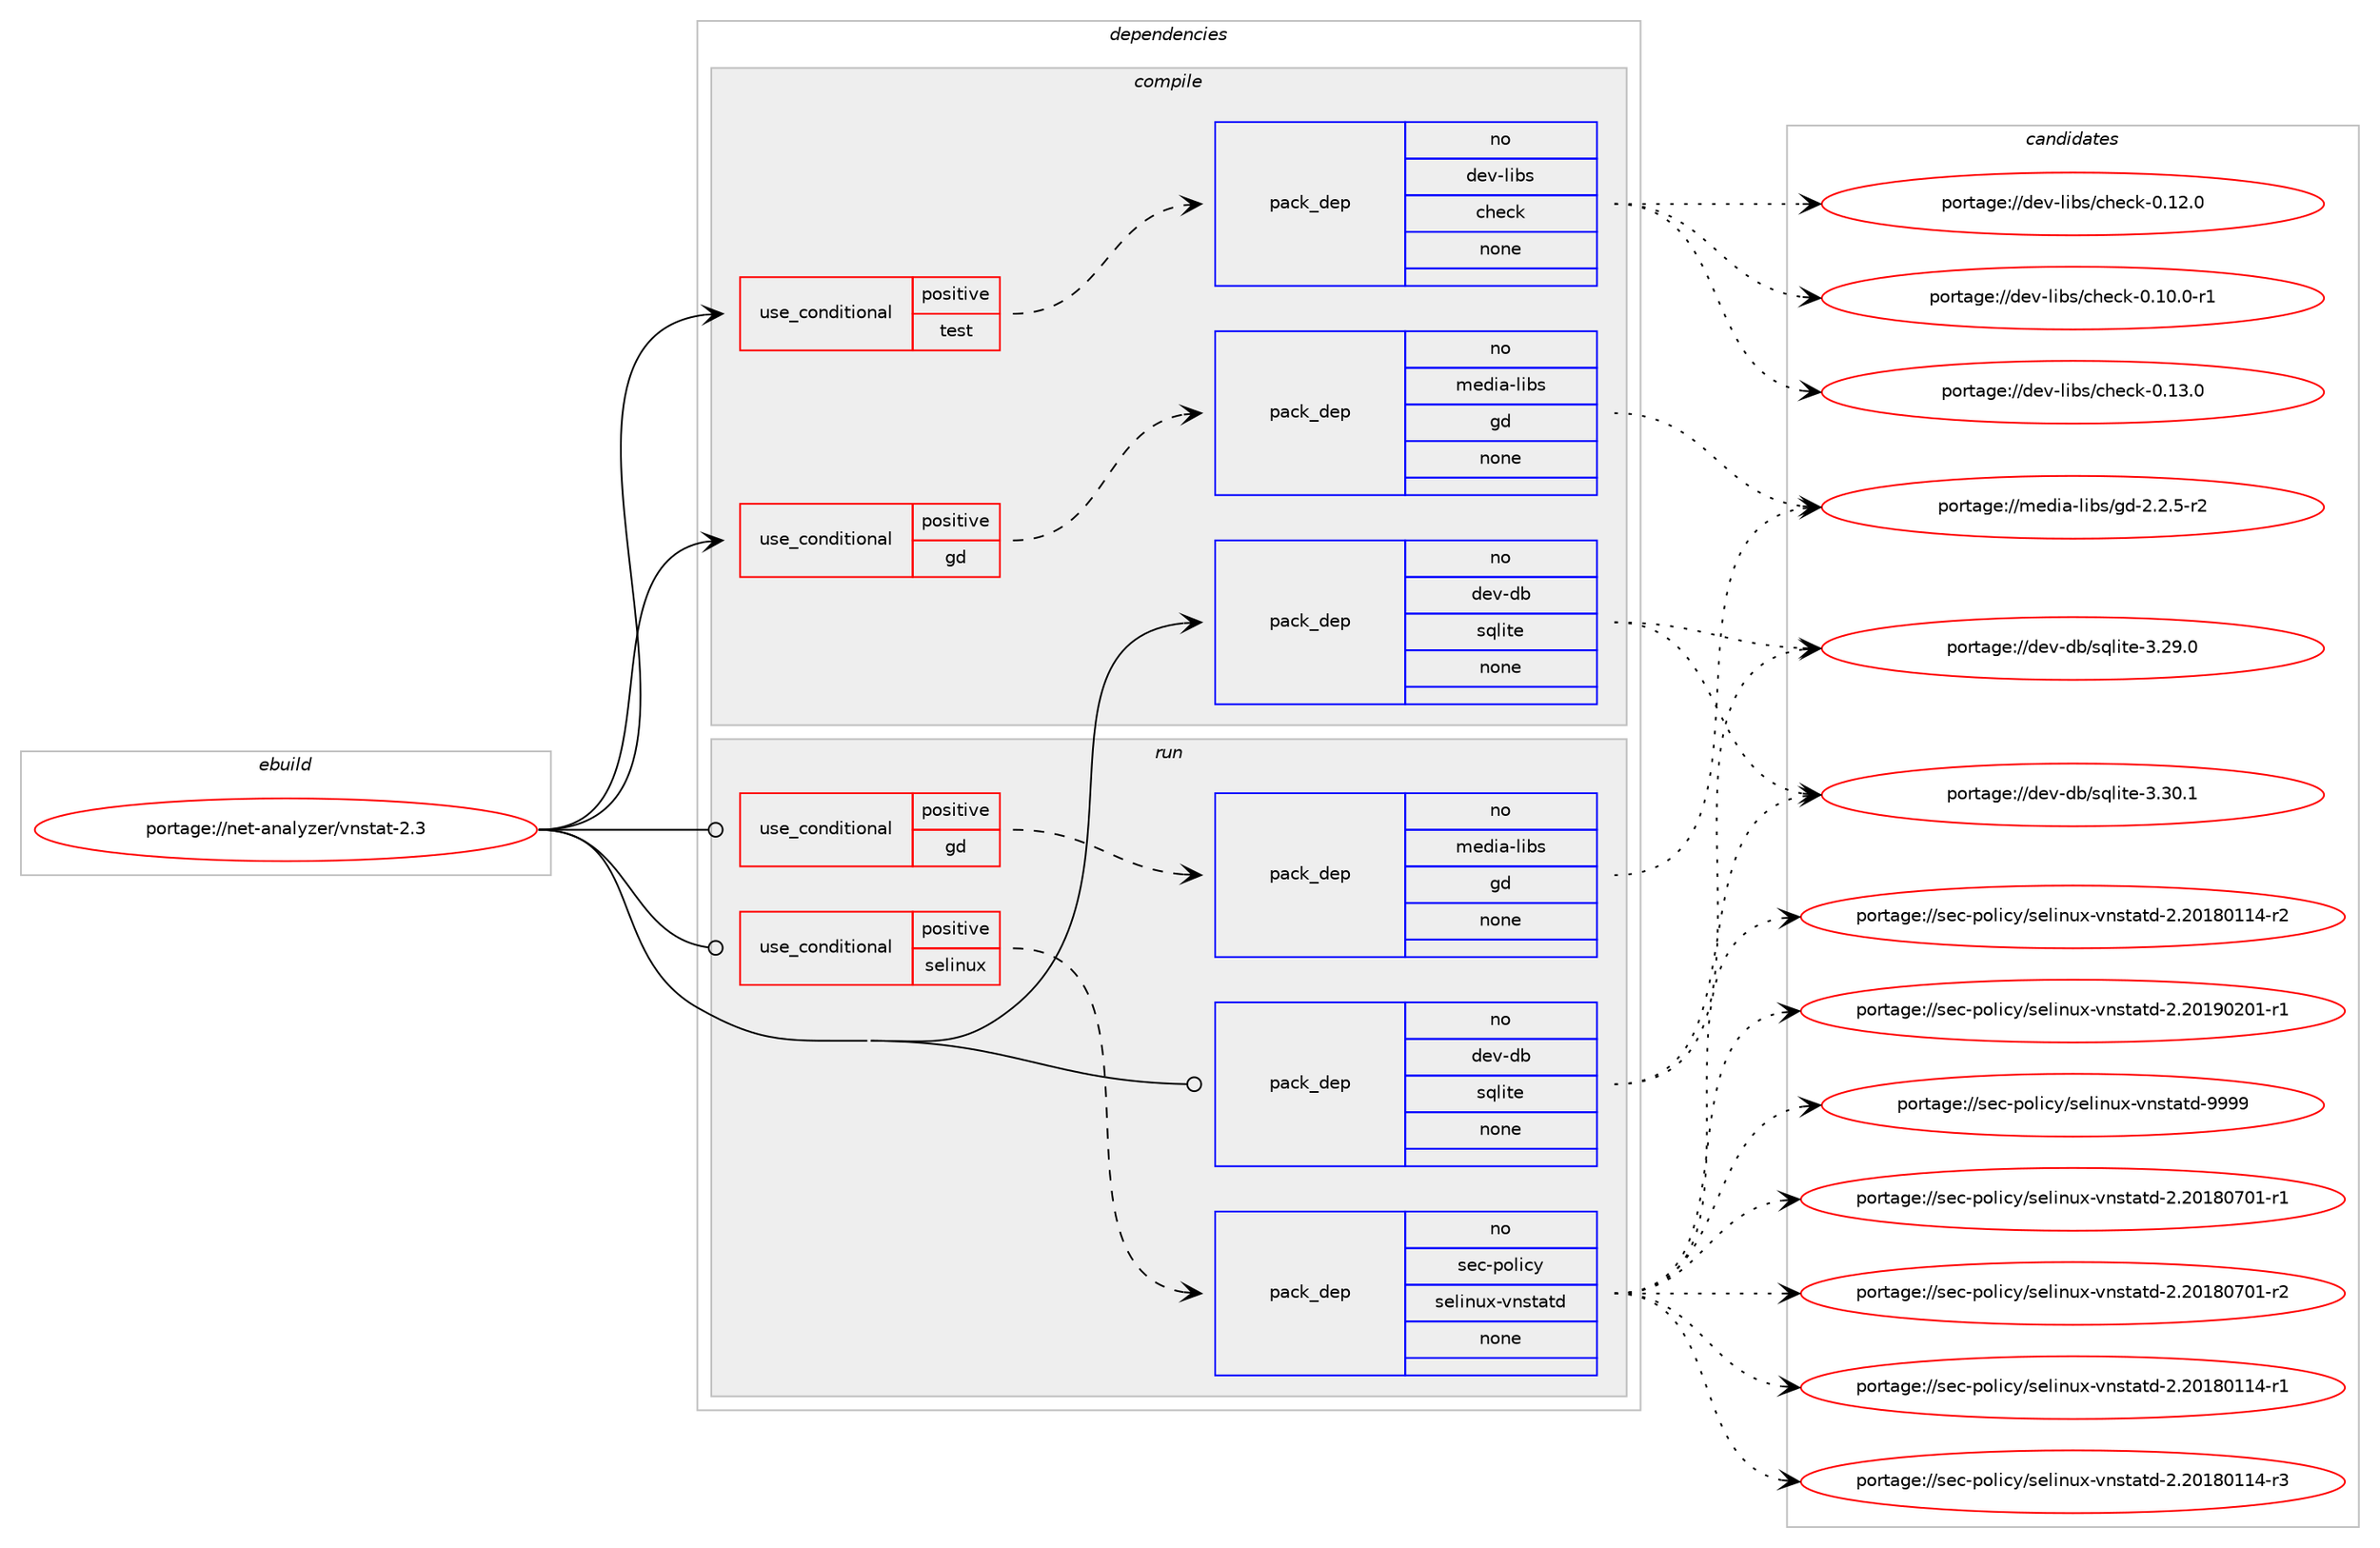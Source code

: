 digraph prolog {

# *************
# Graph options
# *************

newrank=true;
concentrate=true;
compound=true;
graph [rankdir=LR,fontname=Helvetica,fontsize=10,ranksep=1.5];#, ranksep=2.5, nodesep=0.2];
edge  [arrowhead=vee];
node  [fontname=Helvetica,fontsize=10];

# **********
# The ebuild
# **********

subgraph cluster_leftcol {
color=gray;
label=<<i>ebuild</i>>;
id [label="portage://net-analyzer/vnstat-2.3", color=red, width=4, href="../net-analyzer/vnstat-2.3.svg"];
}

# ****************
# The dependencies
# ****************

subgraph cluster_midcol {
color=gray;
label=<<i>dependencies</i>>;
subgraph cluster_compile {
fillcolor="#eeeeee";
style=filled;
label=<<i>compile</i>>;
subgraph cond35471 {
dependency164250 [label=<<TABLE BORDER="0" CELLBORDER="1" CELLSPACING="0" CELLPADDING="4"><TR><TD ROWSPAN="3" CELLPADDING="10">use_conditional</TD></TR><TR><TD>positive</TD></TR><TR><TD>gd</TD></TR></TABLE>>, shape=none, color=red];
subgraph pack126172 {
dependency164251 [label=<<TABLE BORDER="0" CELLBORDER="1" CELLSPACING="0" CELLPADDING="4" WIDTH="220"><TR><TD ROWSPAN="6" CELLPADDING="30">pack_dep</TD></TR><TR><TD WIDTH="110">no</TD></TR><TR><TD>media-libs</TD></TR><TR><TD>gd</TD></TR><TR><TD>none</TD></TR><TR><TD></TD></TR></TABLE>>, shape=none, color=blue];
}
dependency164250:e -> dependency164251:w [weight=20,style="dashed",arrowhead="vee"];
}
id:e -> dependency164250:w [weight=20,style="solid",arrowhead="vee"];
subgraph cond35472 {
dependency164252 [label=<<TABLE BORDER="0" CELLBORDER="1" CELLSPACING="0" CELLPADDING="4"><TR><TD ROWSPAN="3" CELLPADDING="10">use_conditional</TD></TR><TR><TD>positive</TD></TR><TR><TD>test</TD></TR></TABLE>>, shape=none, color=red];
subgraph pack126173 {
dependency164253 [label=<<TABLE BORDER="0" CELLBORDER="1" CELLSPACING="0" CELLPADDING="4" WIDTH="220"><TR><TD ROWSPAN="6" CELLPADDING="30">pack_dep</TD></TR><TR><TD WIDTH="110">no</TD></TR><TR><TD>dev-libs</TD></TR><TR><TD>check</TD></TR><TR><TD>none</TD></TR><TR><TD></TD></TR></TABLE>>, shape=none, color=blue];
}
dependency164252:e -> dependency164253:w [weight=20,style="dashed",arrowhead="vee"];
}
id:e -> dependency164252:w [weight=20,style="solid",arrowhead="vee"];
subgraph pack126174 {
dependency164254 [label=<<TABLE BORDER="0" CELLBORDER="1" CELLSPACING="0" CELLPADDING="4" WIDTH="220"><TR><TD ROWSPAN="6" CELLPADDING="30">pack_dep</TD></TR><TR><TD WIDTH="110">no</TD></TR><TR><TD>dev-db</TD></TR><TR><TD>sqlite</TD></TR><TR><TD>none</TD></TR><TR><TD></TD></TR></TABLE>>, shape=none, color=blue];
}
id:e -> dependency164254:w [weight=20,style="solid",arrowhead="vee"];
}
subgraph cluster_compileandrun {
fillcolor="#eeeeee";
style=filled;
label=<<i>compile and run</i>>;
}
subgraph cluster_run {
fillcolor="#eeeeee";
style=filled;
label=<<i>run</i>>;
subgraph cond35473 {
dependency164255 [label=<<TABLE BORDER="0" CELLBORDER="1" CELLSPACING="0" CELLPADDING="4"><TR><TD ROWSPAN="3" CELLPADDING="10">use_conditional</TD></TR><TR><TD>positive</TD></TR><TR><TD>gd</TD></TR></TABLE>>, shape=none, color=red];
subgraph pack126175 {
dependency164256 [label=<<TABLE BORDER="0" CELLBORDER="1" CELLSPACING="0" CELLPADDING="4" WIDTH="220"><TR><TD ROWSPAN="6" CELLPADDING="30">pack_dep</TD></TR><TR><TD WIDTH="110">no</TD></TR><TR><TD>media-libs</TD></TR><TR><TD>gd</TD></TR><TR><TD>none</TD></TR><TR><TD></TD></TR></TABLE>>, shape=none, color=blue];
}
dependency164255:e -> dependency164256:w [weight=20,style="dashed",arrowhead="vee"];
}
id:e -> dependency164255:w [weight=20,style="solid",arrowhead="odot"];
subgraph cond35474 {
dependency164257 [label=<<TABLE BORDER="0" CELLBORDER="1" CELLSPACING="0" CELLPADDING="4"><TR><TD ROWSPAN="3" CELLPADDING="10">use_conditional</TD></TR><TR><TD>positive</TD></TR><TR><TD>selinux</TD></TR></TABLE>>, shape=none, color=red];
subgraph pack126176 {
dependency164258 [label=<<TABLE BORDER="0" CELLBORDER="1" CELLSPACING="0" CELLPADDING="4" WIDTH="220"><TR><TD ROWSPAN="6" CELLPADDING="30">pack_dep</TD></TR><TR><TD WIDTH="110">no</TD></TR><TR><TD>sec-policy</TD></TR><TR><TD>selinux-vnstatd</TD></TR><TR><TD>none</TD></TR><TR><TD></TD></TR></TABLE>>, shape=none, color=blue];
}
dependency164257:e -> dependency164258:w [weight=20,style="dashed",arrowhead="vee"];
}
id:e -> dependency164257:w [weight=20,style="solid",arrowhead="odot"];
subgraph pack126177 {
dependency164259 [label=<<TABLE BORDER="0" CELLBORDER="1" CELLSPACING="0" CELLPADDING="4" WIDTH="220"><TR><TD ROWSPAN="6" CELLPADDING="30">pack_dep</TD></TR><TR><TD WIDTH="110">no</TD></TR><TR><TD>dev-db</TD></TR><TR><TD>sqlite</TD></TR><TR><TD>none</TD></TR><TR><TD></TD></TR></TABLE>>, shape=none, color=blue];
}
id:e -> dependency164259:w [weight=20,style="solid",arrowhead="odot"];
}
}

# **************
# The candidates
# **************

subgraph cluster_choices {
rank=same;
color=gray;
label=<<i>candidates</i>>;

subgraph choice126172 {
color=black;
nodesep=1;
choice109101100105974510810598115471031004550465046534511450 [label="portage://media-libs/gd-2.2.5-r2", color=red, width=4,href="../media-libs/gd-2.2.5-r2.svg"];
dependency164251:e -> choice109101100105974510810598115471031004550465046534511450:w [style=dotted,weight="100"];
}
subgraph choice126173 {
color=black;
nodesep=1;
choice100101118451081059811547991041019910745484649514648 [label="portage://dev-libs/check-0.13.0", color=red, width=4,href="../dev-libs/check-0.13.0.svg"];
choice100101118451081059811547991041019910745484649504648 [label="portage://dev-libs/check-0.12.0", color=red, width=4,href="../dev-libs/check-0.12.0.svg"];
choice1001011184510810598115479910410199107454846494846484511449 [label="portage://dev-libs/check-0.10.0-r1", color=red, width=4,href="../dev-libs/check-0.10.0-r1.svg"];
dependency164253:e -> choice100101118451081059811547991041019910745484649514648:w [style=dotted,weight="100"];
dependency164253:e -> choice100101118451081059811547991041019910745484649504648:w [style=dotted,weight="100"];
dependency164253:e -> choice1001011184510810598115479910410199107454846494846484511449:w [style=dotted,weight="100"];
}
subgraph choice126174 {
color=black;
nodesep=1;
choice10010111845100984711511310810511610145514651484649 [label="portage://dev-db/sqlite-3.30.1", color=red, width=4,href="../dev-db/sqlite-3.30.1.svg"];
choice10010111845100984711511310810511610145514650574648 [label="portage://dev-db/sqlite-3.29.0", color=red, width=4,href="../dev-db/sqlite-3.29.0.svg"];
dependency164254:e -> choice10010111845100984711511310810511610145514651484649:w [style=dotted,weight="100"];
dependency164254:e -> choice10010111845100984711511310810511610145514650574648:w [style=dotted,weight="100"];
}
subgraph choice126175 {
color=black;
nodesep=1;
choice109101100105974510810598115471031004550465046534511450 [label="portage://media-libs/gd-2.2.5-r2", color=red, width=4,href="../media-libs/gd-2.2.5-r2.svg"];
dependency164256:e -> choice109101100105974510810598115471031004550465046534511450:w [style=dotted,weight="100"];
}
subgraph choice126176 {
color=black;
nodesep=1;
choice1151019945112111108105991214711510110810511011712045118110115116971161004557575757 [label="portage://sec-policy/selinux-vnstatd-9999", color=red, width=4,href="../sec-policy/selinux-vnstatd-9999.svg"];
choice11510199451121111081059912147115101108105110117120451181101151169711610045504650484957485048494511449 [label="portage://sec-policy/selinux-vnstatd-2.20190201-r1", color=red, width=4,href="../sec-policy/selinux-vnstatd-2.20190201-r1.svg"];
choice11510199451121111081059912147115101108105110117120451181101151169711610045504650484956485548494511450 [label="portage://sec-policy/selinux-vnstatd-2.20180701-r2", color=red, width=4,href="../sec-policy/selinux-vnstatd-2.20180701-r2.svg"];
choice11510199451121111081059912147115101108105110117120451181101151169711610045504650484956485548494511449 [label="portage://sec-policy/selinux-vnstatd-2.20180701-r1", color=red, width=4,href="../sec-policy/selinux-vnstatd-2.20180701-r1.svg"];
choice11510199451121111081059912147115101108105110117120451181101151169711610045504650484956484949524511451 [label="portage://sec-policy/selinux-vnstatd-2.20180114-r3", color=red, width=4,href="../sec-policy/selinux-vnstatd-2.20180114-r3.svg"];
choice11510199451121111081059912147115101108105110117120451181101151169711610045504650484956484949524511450 [label="portage://sec-policy/selinux-vnstatd-2.20180114-r2", color=red, width=4,href="../sec-policy/selinux-vnstatd-2.20180114-r2.svg"];
choice11510199451121111081059912147115101108105110117120451181101151169711610045504650484956484949524511449 [label="portage://sec-policy/selinux-vnstatd-2.20180114-r1", color=red, width=4,href="../sec-policy/selinux-vnstatd-2.20180114-r1.svg"];
dependency164258:e -> choice1151019945112111108105991214711510110810511011712045118110115116971161004557575757:w [style=dotted,weight="100"];
dependency164258:e -> choice11510199451121111081059912147115101108105110117120451181101151169711610045504650484957485048494511449:w [style=dotted,weight="100"];
dependency164258:e -> choice11510199451121111081059912147115101108105110117120451181101151169711610045504650484956485548494511450:w [style=dotted,weight="100"];
dependency164258:e -> choice11510199451121111081059912147115101108105110117120451181101151169711610045504650484956485548494511449:w [style=dotted,weight="100"];
dependency164258:e -> choice11510199451121111081059912147115101108105110117120451181101151169711610045504650484956484949524511451:w [style=dotted,weight="100"];
dependency164258:e -> choice11510199451121111081059912147115101108105110117120451181101151169711610045504650484956484949524511450:w [style=dotted,weight="100"];
dependency164258:e -> choice11510199451121111081059912147115101108105110117120451181101151169711610045504650484956484949524511449:w [style=dotted,weight="100"];
}
subgraph choice126177 {
color=black;
nodesep=1;
choice10010111845100984711511310810511610145514651484649 [label="portage://dev-db/sqlite-3.30.1", color=red, width=4,href="../dev-db/sqlite-3.30.1.svg"];
choice10010111845100984711511310810511610145514650574648 [label="portage://dev-db/sqlite-3.29.0", color=red, width=4,href="../dev-db/sqlite-3.29.0.svg"];
dependency164259:e -> choice10010111845100984711511310810511610145514651484649:w [style=dotted,weight="100"];
dependency164259:e -> choice10010111845100984711511310810511610145514650574648:w [style=dotted,weight="100"];
}
}

}
